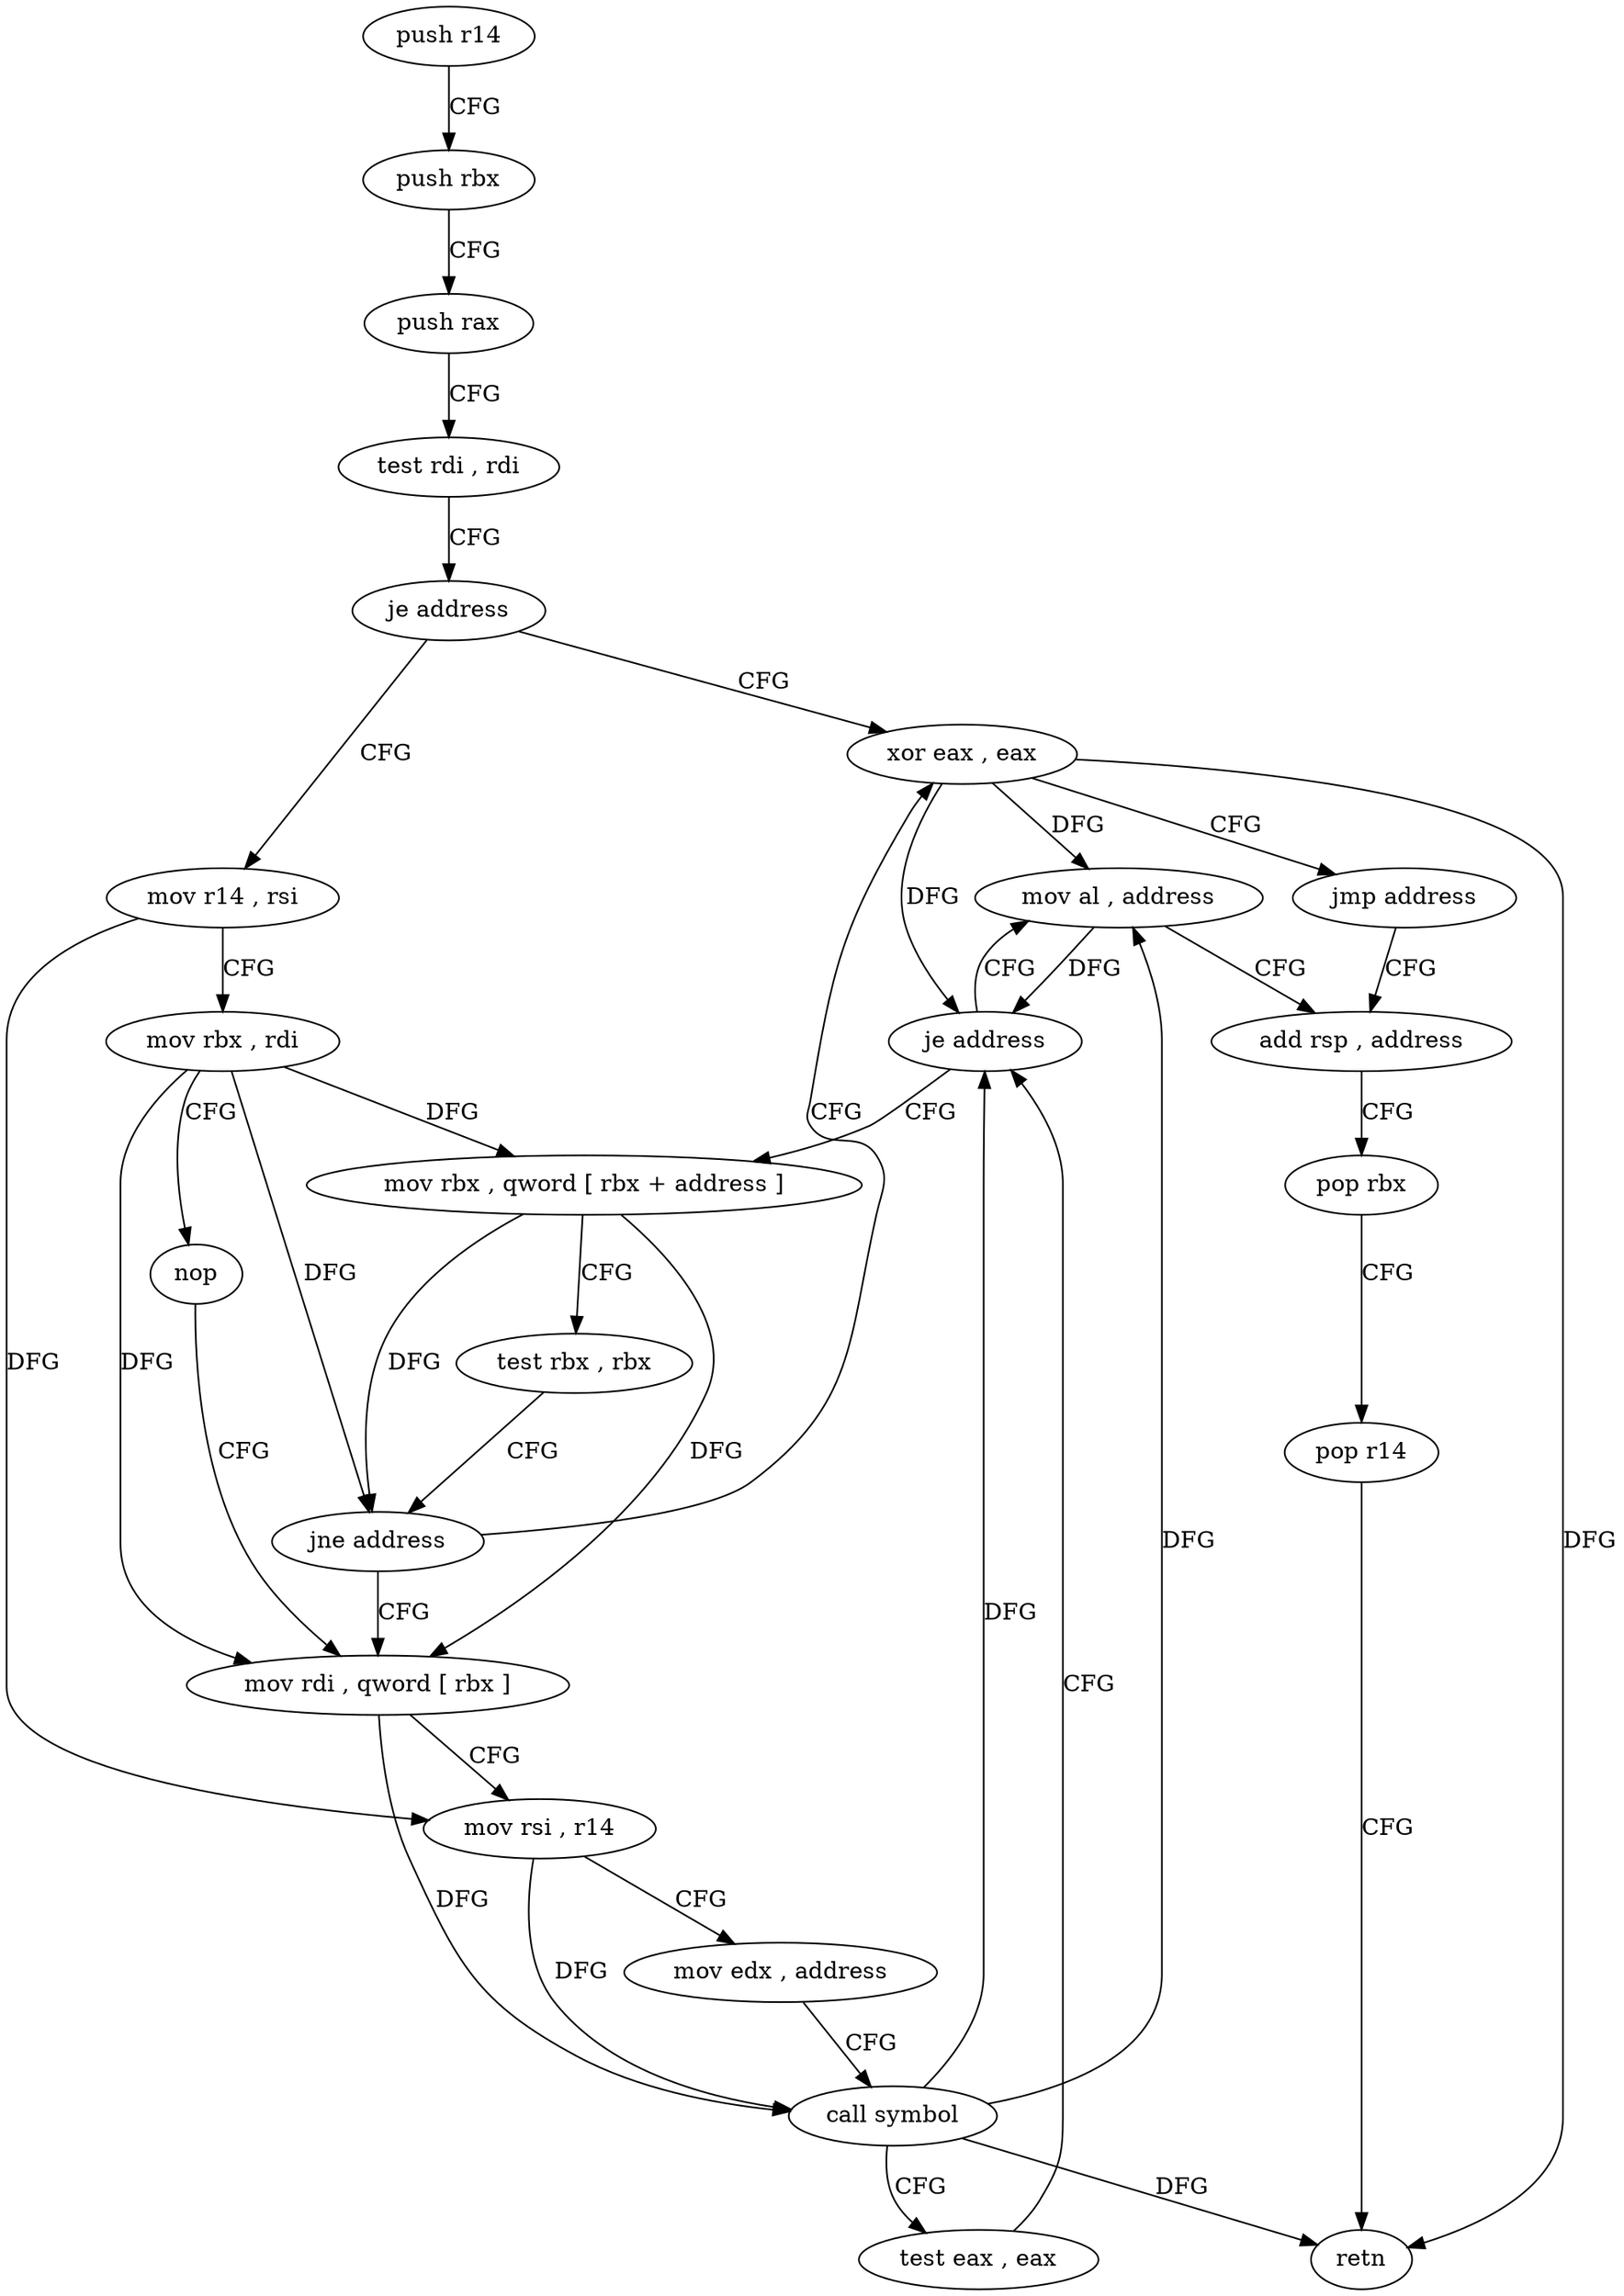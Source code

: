 digraph "func" {
"4222976" [label = "push r14" ]
"4222978" [label = "push rbx" ]
"4222979" [label = "push rax" ]
"4222980" [label = "test rdi , rdi" ]
"4222983" [label = "je address" ]
"4223021" [label = "xor eax , eax" ]
"4222985" [label = "mov r14 , rsi" ]
"4223023" [label = "jmp address" ]
"4223027" [label = "add rsp , address" ]
"4222988" [label = "mov rbx , rdi" ]
"4222991" [label = "nop" ]
"4222992" [label = "mov rdi , qword [ rbx ]" ]
"4223031" [label = "pop rbx" ]
"4223032" [label = "pop r14" ]
"4223034" [label = "retn" ]
"4223025" [label = "mov al , address" ]
"4223012" [label = "mov rbx , qword [ rbx + address ]" ]
"4223016" [label = "test rbx , rbx" ]
"4223019" [label = "jne address" ]
"4222995" [label = "mov rsi , r14" ]
"4222998" [label = "mov edx , address" ]
"4223003" [label = "call symbol" ]
"4223008" [label = "test eax , eax" ]
"4223010" [label = "je address" ]
"4222976" -> "4222978" [ label = "CFG" ]
"4222978" -> "4222979" [ label = "CFG" ]
"4222979" -> "4222980" [ label = "CFG" ]
"4222980" -> "4222983" [ label = "CFG" ]
"4222983" -> "4223021" [ label = "CFG" ]
"4222983" -> "4222985" [ label = "CFG" ]
"4223021" -> "4223023" [ label = "CFG" ]
"4223021" -> "4223034" [ label = "DFG" ]
"4223021" -> "4223010" [ label = "DFG" ]
"4223021" -> "4223025" [ label = "DFG" ]
"4222985" -> "4222988" [ label = "CFG" ]
"4222985" -> "4222995" [ label = "DFG" ]
"4223023" -> "4223027" [ label = "CFG" ]
"4223027" -> "4223031" [ label = "CFG" ]
"4222988" -> "4222991" [ label = "CFG" ]
"4222988" -> "4222992" [ label = "DFG" ]
"4222988" -> "4223012" [ label = "DFG" ]
"4222988" -> "4223019" [ label = "DFG" ]
"4222991" -> "4222992" [ label = "CFG" ]
"4222992" -> "4222995" [ label = "CFG" ]
"4222992" -> "4223003" [ label = "DFG" ]
"4223031" -> "4223032" [ label = "CFG" ]
"4223032" -> "4223034" [ label = "CFG" ]
"4223025" -> "4223027" [ label = "CFG" ]
"4223025" -> "4223010" [ label = "DFG" ]
"4223012" -> "4223016" [ label = "CFG" ]
"4223012" -> "4222992" [ label = "DFG" ]
"4223012" -> "4223019" [ label = "DFG" ]
"4223016" -> "4223019" [ label = "CFG" ]
"4223019" -> "4222992" [ label = "CFG" ]
"4223019" -> "4223021" [ label = "CFG" ]
"4222995" -> "4222998" [ label = "CFG" ]
"4222995" -> "4223003" [ label = "DFG" ]
"4222998" -> "4223003" [ label = "CFG" ]
"4223003" -> "4223008" [ label = "CFG" ]
"4223003" -> "4223034" [ label = "DFG" ]
"4223003" -> "4223010" [ label = "DFG" ]
"4223003" -> "4223025" [ label = "DFG" ]
"4223008" -> "4223010" [ label = "CFG" ]
"4223010" -> "4223025" [ label = "CFG" ]
"4223010" -> "4223012" [ label = "CFG" ]
}
